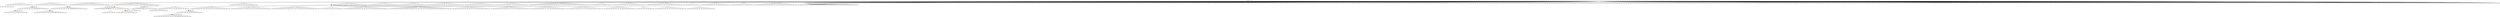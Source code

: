 digraph g {
	"57" -> "58";
	"58" [label="11"];
	"55" -> "56";
	"56" [color=indianred1, style=filled, label="12"];
	"54" -> "55";
	"55" [label="28"];
	"53" -> "54";
	"54" [color=indianred1, style=filled, label="19"];
	"52" -> "53";
	"53" [label="12"];
	"46" -> "47";
	"47" [color=indianred1, style=filled, label="16"];
	"45" -> "46";
	"46" [label="20"];
	"44" -> "45";
	"45" [color=indianred1, style=filled, label="42"];
	"43" -> "44";
	"44" [label="16"];
	"41" -> "42";
	"42" [label="13"];
	"36" -> "37";
	"37" [color=indianred1, style=filled, label="26"];
	"35" -> "36";
	"36" [label="31"];
	"26" -> "27";
	"27" [label="37"];
	"26" -> "28";
	"28" [color=indianred1, style=filled, label="8"];
	"25" -> "26";
	"26" [label="7"];
	"25" -> "29";
	"29" [label="34"];
	"17" -> "18";
	"18" [label="36"];
	"14" -> "15";
	"15" [color=indianred1, style=filled, label="18"];
	"13" -> "14";
	"14" [label="3"];
	"12" -> "13";
	"13" [color=indianred1, style=filled, label="45"];
	"11" -> "12";
	"12" [label="18"];
	"9" -> "10";
	"10" [label="2"];
	"9" -> "11";
	"11" [label="45"];
	"9" -> "16";
	"16" [label="49"];
	"9" -> "17";
	"17" [label="9"];
	"9" -> "19";
	"19" [label="24"];
	"9" -> "20";
	"20" [label="46"];
	"9" -> "21";
	"21" [label="50"];
	"9" -> "22";
	"22" [label="27"];
	"9" -> "23";
	"23" [label="30"];
	"9" -> "24";
	"24" [label="39"];
	"9" -> "25";
	"25" [label="8"];
	"9" -> "30";
	"30" [label="5"];
	"9" -> "31";
	"31" [label="35"];
	"9" -> "32";
	"32" [label="22"];
	"9" -> "33";
	"33" [label="6"];
	"9" -> "34";
	"34" [label="14"];
	"8" -> "9";
	"9" [color=indianred1, style=filled, label="4"];
	"0" -> "1";
	"1" [label="48"];
	"0" -> "2";
	"2" [label="44"];
	"0" -> "3";
	"3" [label="41"];
	"0" -> "4";
	"4" [label="43"];
	"0" -> "5";
	"5" [label="10"];
	"0" -> "6";
	"6" [label="25"];
	"0" -> "7";
	"7" [label="23"];
	"0" -> "8";
	"8" [label="4"];
	"0" -> "35";
	"35" [label="26"];
	"0" -> "38";
	"38" [label="47"];
	"0" -> "39";
	"39" [label="1"];
	"0" -> "40";
	"40" [label="17"];
	"0" -> "41";
	"41" [label="15"];
	"0" -> "43";
	"43" [label="42"];
	"0" -> "48";
	"48" [label="33"];
	"0" -> "49";
	"49" [label="29"];
	"0" -> "50";
	"50" [label="38"];
	"0" -> "51";
	"51" [label="21"];
	"0" -> "52";
	"52" [label="19"];
	"0" -> "57";
	"57" [label="40"];
	"0" -> "59";
	"59" [label="32"];
	"0" [label="germline"];
	"0" -> "cell1";
	"cell1" [shape=box];
	"21" -> "cell2";
	"cell2" [shape=box];
	"32" -> "cell3";
	"cell3" [shape=box];
	"0" -> "cell4";
	"cell4" [shape=box];
	"0" -> "cell5";
	"cell5" [shape=box];
	"0" -> "cell6";
	"cell6" [shape=box];
	"20" -> "cell7";
	"cell7" [shape=box];
	"0" -> "cell8";
	"cell8" [shape=box];
	"0" -> "cell9";
	"cell9" [shape=box];
	"19" -> "cell10";
	"cell10" [shape=box];
	"0" -> "cell11";
	"cell11" [shape=box];
	"58" -> "cell12";
	"cell12" [shape=box];
	"0" -> "cell13";
	"cell13" [shape=box];
	"43" -> "cell14";
	"cell14" [shape=box];
	"0" -> "cell15";
	"cell15" [shape=box];
	"0" -> "cell16";
	"cell16" [shape=box];
	"13" -> "cell17";
	"cell17" [shape=box];
	"0" -> "cell18";
	"cell18" [shape=box];
	"42" -> "cell19";
	"cell19" [shape=box];
	"6" -> "cell20";
	"cell20" [shape=box];
	"39" -> "cell21";
	"cell21" [shape=box];
	"5" -> "cell22";
	"cell22" [shape=box];
	"48" -> "cell23";
	"cell23" [shape=box];
	"0" -> "cell24";
	"cell24" [shape=box];
	"0" -> "cell25";
	"cell25" [shape=box];
	"0" -> "cell26";
	"cell26" [shape=box];
	"0" -> "cell27";
	"cell27" [shape=box];
	"0" -> "cell28";
	"cell28" [shape=box];
	"10" -> "cell29";
	"cell29" [shape=box];
	"5" -> "cell30";
	"cell30" [shape=box];
	"0" -> "cell31";
	"cell31" [shape=box];
	"0" -> "cell32";
	"cell32" [shape=box];
	"0" -> "cell33";
	"cell33" [shape=box];
	"58" -> "cell34";
	"cell34" [shape=box];
	"0" -> "cell35";
	"cell35" [shape=box];
	"0" -> "cell36";
	"cell36" [shape=box];
	"0" -> "cell37";
	"cell37" [shape=box];
	"6" -> "cell38";
	"cell38" [shape=box];
	"0" -> "cell39";
	"cell39" [shape=box];
	"0" -> "cell40";
	"cell40" [shape=box];
	"0" -> "cell41";
	"cell41" [shape=box];
	"0" -> "cell42";
	"cell42" [shape=box];
	"45" -> "cell43";
	"cell43" [shape=box];
	"0" -> "cell44";
	"cell44" [shape=box];
	"59" -> "cell45";
	"cell45" [shape=box];
	"0" -> "cell46";
	"cell46" [shape=box];
	"0" -> "cell47";
	"cell47" [shape=box];
	"0" -> "cell48";
	"cell48" [shape=box];
	"0" -> "cell49";
	"cell49" [shape=box];
	"39" -> "cell50";
	"cell50" [shape=box];
	"0" -> "cell51";
	"cell51" [shape=box];
	"5" -> "cell52";
	"cell52" [shape=box];
	"41" -> "cell53";
	"cell53" [shape=box];
	"2" -> "cell54";
	"cell54" [shape=box];
	"32" -> "cell55";
	"cell55" [shape=box];
	"0" -> "cell56";
	"cell56" [shape=box];
	"0" -> "cell57";
	"cell57" [shape=box];
	"0" -> "cell58";
	"cell58" [shape=box];
	"42" -> "cell59";
	"cell59" [shape=box];
	"16" -> "cell60";
	"cell60" [shape=box];
	"13" -> "cell61";
	"cell61" [shape=box];
	"0" -> "cell62";
	"cell62" [shape=box];
	"51" -> "cell63";
	"cell63" [shape=box];
	"45" -> "cell64";
	"cell64" [shape=box];
	"39" -> "cell65";
	"cell65" [shape=box];
	"37" -> "cell66";
	"cell66" [shape=box];
	"7" -> "cell67";
	"cell67" [shape=box];
	"11" -> "cell68";
	"cell68" [shape=box];
	"20" -> "cell69";
	"cell69" [shape=box];
	"0" -> "cell70";
	"cell70" [shape=box];
	"0" -> "cell71";
	"cell71" [shape=box];
	"52" -> "cell72";
	"cell72" [shape=box];
	"0" -> "cell73";
	"cell73" [shape=box];
	"21" -> "cell74";
	"cell74" [shape=box];
	"0" -> "cell75";
	"cell75" [shape=box];
	"5" -> "cell76";
	"cell76" [shape=box];
	"0" -> "cell77";
	"cell77" [shape=box];
	"48" -> "cell78";
	"cell78" [shape=box];
	"0" -> "cell79";
	"cell79" [shape=box];
	"0" -> "cell80";
	"cell80" [shape=box];
	"38" -> "cell81";
	"cell81" [shape=box];
	"0" -> "cell82";
	"cell82" [shape=box];
	"0" -> "cell83";
	"cell83" [shape=box];
	"24" -> "cell84";
	"cell84" [shape=box];
	"16" -> "cell85";
	"cell85" [shape=box];
	"8" -> "cell86";
	"cell86" [shape=box];
	"50" -> "cell87";
	"cell87" [shape=box];
	"0" -> "cell88";
	"cell88" [shape=box];
	"0" -> "cell89";
	"cell89" [shape=box];
	"0" -> "cell90";
	"cell90" [shape=box];
	"0" -> "cell91";
	"cell91" [shape=box];
	"0" -> "cell92";
	"cell92" [shape=box];
	"0" -> "cell93";
	"cell93" [shape=box];
	"41" -> "cell94";
	"cell94" [shape=box];
	"47" -> "cell95";
	"cell95" [shape=box];
	"0" -> "cell96";
	"cell96" [shape=box];
	"52" -> "cell97";
	"cell97" [shape=box];
	"0" -> "cell98";
	"cell98" [shape=box];
	"35" -> "cell99";
	"cell99" [shape=box];
	"14" -> "cell100";
	"cell100" [shape=box];
	"0" -> "cell101";
	"cell101" [shape=box];
	"0" -> "cell102";
	"cell102" [shape=box];
	"0" -> "cell103";
	"cell103" [shape=box];
	"0" -> "cell104";
	"cell104" [shape=box];
	"22" -> "cell105";
	"cell105" [shape=box];
	"0" -> "cell106";
	"cell106" [shape=box];
	"0" -> "cell107";
	"cell107" [shape=box];
	"2" -> "cell108";
	"cell108" [shape=box];
	"0" -> "cell109";
	"cell109" [shape=box];
	"49" -> "cell110";
	"cell110" [shape=box];
	"0" -> "cell111";
	"cell111" [shape=box];
	"0" -> "cell112";
	"cell112" [shape=box];
	"0" -> "cell113";
	"cell113" [shape=box];
	"19" -> "cell114";
	"cell114" [shape=box];
	"0" -> "cell115";
	"cell115" [shape=box];
	"2" -> "cell116";
	"cell116" [shape=box];
	"52" -> "cell117";
	"cell117" [shape=box];
	"0" -> "cell118";
	"cell118" [shape=box];
	"0" -> "cell119";
	"cell119" [shape=box];
	"25" -> "cell120";
	"cell120" [shape=box];
	"1" -> "cell121";
	"cell121" [shape=box];
	"0" -> "cell122";
	"cell122" [shape=box];
	"27" -> "cell123";
	"cell123" [shape=box];
	"6" -> "cell124";
	"cell124" [shape=box];
	"15" -> "cell125";
	"cell125" [shape=box];
	"52" -> "cell126";
	"cell126" [shape=box];
	"20" -> "cell127";
	"cell127" [shape=box];
	"6" -> "cell128";
	"cell128" [shape=box];
	"6" -> "cell129";
	"cell129" [shape=box];
	"37" -> "cell130";
	"cell130" [shape=box];
	"17" -> "cell131";
	"cell131" [shape=box];
	"0" -> "cell132";
	"cell132" [shape=box];
	"0" -> "cell133";
	"cell133" [shape=box];
	"0" -> "cell134";
	"cell134" [shape=box];
	"0" -> "cell135";
	"cell135" [shape=box];
	"20" -> "cell136";
	"cell136" [shape=box];
	"0" -> "cell137";
	"cell137" [shape=box];
	"41" -> "cell138";
	"cell138" [shape=box];
	"0" -> "cell139";
	"cell139" [shape=box];
	"18" -> "cell140";
	"cell140" [shape=box];
	"0" -> "cell141";
	"cell141" [shape=box];
	"0" -> "cell142";
	"cell142" [shape=box];
	"48" -> "cell143";
	"cell143" [shape=box];
	"0" -> "cell144";
	"cell144" [shape=box];
	"0" -> "cell145";
	"cell145" [shape=box];
	"0" -> "cell146";
	"cell146" [shape=box];
	"0" -> "cell147";
	"cell147" [shape=box];
	"0" -> "cell148";
	"cell148" [shape=box];
	"35" -> "cell149";
	"cell149" [shape=box];
	"10" -> "cell150";
	"cell150" [shape=box];
	"41" -> "cell151";
	"cell151" [shape=box];
	"0" -> "cell152";
	"cell152" [shape=box];
	"16" -> "cell153";
	"cell153" [shape=box];
	"49" -> "cell154";
	"cell154" [shape=box];
	"21" -> "cell155";
	"cell155" [shape=box];
	"24" -> "cell156";
	"cell156" [shape=box];
	"20" -> "cell157";
	"cell157" [shape=box];
	"25" -> "cell158";
	"cell158" [shape=box];
	"0" -> "cell159";
	"cell159" [shape=box];
	"5" -> "cell160";
	"cell160" [shape=box];
	"8" -> "cell161";
	"cell161" [shape=box];
	"0" -> "cell162";
	"cell162" [shape=box];
	"0" -> "cell163";
	"cell163" [shape=box];
	"0" -> "cell164";
	"cell164" [shape=box];
	"0" -> "cell165";
	"cell165" [shape=box];
	"0" -> "cell166";
	"cell166" [shape=box];
	"23" -> "cell167";
	"cell167" [shape=box];
	"27" -> "cell168";
	"cell168" [shape=box];
	"8" -> "cell169";
	"cell169" [shape=box];
	"0" -> "cell170";
	"cell170" [shape=box];
	"7" -> "cell171";
	"cell171" [shape=box];
	"0" -> "cell172";
	"cell172" [shape=box];
	"0" -> "cell173";
	"cell173" [shape=box];
	"0" -> "cell174";
	"cell174" [shape=box];
	"0" -> "cell175";
	"cell175" [shape=box];
	"15" -> "cell176";
	"cell176" [shape=box];
	"0" -> "cell177";
	"cell177" [shape=box];
	"57" -> "cell178";
	"cell178" [shape=box];
	"0" -> "cell179";
	"cell179" [shape=box];
	"0" -> "cell180";
	"cell180" [shape=box];
	"0" -> "cell181";
	"cell181" [shape=box];
	"41" -> "cell182";
	"cell182" [shape=box];
	"0" -> "cell183";
	"cell183" [shape=box];
	"0" -> "cell184";
	"cell184" [shape=box];
	"0" -> "cell185";
	"cell185" [shape=box];
	"0" -> "cell186";
	"cell186" [shape=box];
	"0" -> "cell187";
	"cell187" [shape=box];
	"0" -> "cell188";
	"cell188" [shape=box];
	"0" -> "cell189";
	"cell189" [shape=box];
	"1" -> "cell190";
	"cell190" [shape=box];
	"0" -> "cell191";
	"cell191" [shape=box];
	"21" -> "cell192";
	"cell192" [shape=box];
	"0" -> "cell193";
	"cell193" [shape=box];
	"1" -> "cell194";
	"cell194" [shape=box];
	"0" -> "cell195";
	"cell195" [shape=box];
	"47" -> "cell196";
	"cell196" [shape=box];
	"0" -> "cell197";
	"cell197" [shape=box];
	"43" -> "cell198";
	"cell198" [shape=box];
	"0" -> "cell199";
	"cell199" [shape=box];
	"0" -> "cell200";
	"cell200" [shape=box];
	"3" -> "cell201";
	"cell201" [shape=box];
	"0" -> "cell202";
	"cell202" [shape=box];
	"22" -> "cell203";
	"cell203" [shape=box];
	"0" -> "cell204";
	"cell204" [shape=box];
	"0" -> "cell205";
	"cell205" [shape=box];
	"15" -> "cell206";
	"cell206" [shape=box];
	"0" -> "cell207";
	"cell207" [shape=box];
	"0" -> "cell208";
	"cell208" [shape=box];
	"0" -> "cell209";
	"cell209" [shape=box];
	"0" -> "cell210";
	"cell210" [shape=box];
	"0" -> "cell211";
	"cell211" [shape=box];
	"10" -> "cell212";
	"cell212" [shape=box];
	"0" -> "cell213";
	"cell213" [shape=box];
	"35" -> "cell214";
	"cell214" [shape=box];
	"0" -> "cell215";
	"cell215" [shape=box];
	"47" -> "cell216";
	"cell216" [shape=box];
	"54" -> "cell217";
	"cell217" [shape=box];
	"10" -> "cell218";
	"cell218" [shape=box];
	"0" -> "cell219";
	"cell219" [shape=box];
	"21" -> "cell220";
	"cell220" [shape=box];
	"59" -> "cell221";
	"cell221" [shape=box];
	"0" -> "cell222";
	"cell222" [shape=box];
	"0" -> "cell223";
	"cell223" [shape=box];
	"0" -> "cell224";
	"cell224" [shape=box];
	"40" -> "cell225";
	"cell225" [shape=box];
	"0" -> "cell226";
	"cell226" [shape=box];
	"41" -> "cell227";
	"cell227" [shape=box];
	"18" -> "cell228";
	"cell228" [shape=box];
	"15" -> "cell229";
	"cell229" [shape=box];
	"43" -> "cell230";
	"cell230" [shape=box];
	"0" -> "cell231";
	"cell231" [shape=box];
	"45" -> "cell232";
	"cell232" [shape=box];
	"17" -> "cell233";
	"cell233" [shape=box];
	"0" -> "cell234";
	"cell234" [shape=box];
	"38" -> "cell235";
	"cell235" [shape=box];
	"21" -> "cell236";
	"cell236" [shape=box];
	"0" -> "cell237";
	"cell237" [shape=box];
	"0" -> "cell238";
	"cell238" [shape=box];
	"0" -> "cell239";
	"cell239" [shape=box];
	"0" -> "cell240";
	"cell240" [shape=box];
	"18" -> "cell241";
	"cell241" [shape=box];
	"0" -> "cell242";
	"cell242" [shape=box];
	"38" -> "cell243";
	"cell243" [shape=box];
	"2" -> "cell244";
	"cell244" [shape=box];
	"47" -> "cell245";
	"cell245" [shape=box];
	"10" -> "cell246";
	"cell246" [shape=box];
	"21" -> "cell247";
	"cell247" [shape=box];
	"0" -> "cell248";
	"cell248" [shape=box];
	"0" -> "cell249";
	"cell249" [shape=box];
	"48" -> "cell250";
	"cell250" [shape=box];
	"14" -> "cell251";
	"cell251" [shape=box];
	"38" -> "cell252";
	"cell252" [shape=box];
	"0" -> "cell253";
	"cell253" [shape=box];
	"0" -> "cell254";
	"cell254" [shape=box];
	"6" -> "cell255";
	"cell255" [shape=box];
	"0" -> "cell256";
	"cell256" [shape=box];
	"27" -> "cell257";
	"cell257" [shape=box];
	"5" -> "cell258";
	"cell258" [shape=box];
	"0" -> "cell259";
	"cell259" [shape=box];
	"15" -> "cell260";
	"cell260" [shape=box];
	"0" -> "cell261";
	"cell261" [shape=box];
	"0" -> "cell262";
	"cell262" [shape=box];
	"6" -> "cell263";
	"cell263" [shape=box];
	"0" -> "cell264";
	"cell264" [shape=box];
	"0" -> "cell265";
	"cell265" [shape=box];
	"0" -> "cell266";
	"cell266" [shape=box];
	"54" -> "cell267";
	"cell267" [shape=box];
	"50" -> "cell268";
	"cell268" [shape=box];
	"0" -> "cell269";
	"cell269" [shape=box];
	"0" -> "cell270";
	"cell270" [shape=box];
	"2" -> "cell271";
	"cell271" [shape=box];
	"1" -> "cell272";
	"cell272" [shape=box];
	"0" -> "cell273";
	"cell273" [shape=box];
	"0" -> "cell274";
	"cell274" [shape=box];
	"35" -> "cell275";
	"cell275" [shape=box];
	"0" -> "cell276";
	"cell276" [shape=box];
	"13" -> "cell277";
	"cell277" [shape=box];
	"50" -> "cell278";
	"cell278" [shape=box];
	"0" -> "cell279";
	"cell279" [shape=box];
	"0" -> "cell280";
	"cell280" [shape=box];
	"0" -> "cell281";
	"cell281" [shape=box];
	"0" -> "cell282";
	"cell282" [shape=box];
	"0" -> "cell283";
	"cell283" [shape=box];
	"23" -> "cell284";
	"cell284" [shape=box];
	"51" -> "cell285";
	"cell285" [shape=box];
	"0" -> "cell286";
	"cell286" [shape=box];
	"0" -> "cell287";
	"cell287" [shape=box];
	"45" -> "cell288";
	"cell288" [shape=box];
	"0" -> "cell289";
	"cell289" [shape=box];
	"0" -> "cell290";
	"cell290" [shape=box];
	"0" -> "cell291";
	"cell291" [shape=box];
	"2" -> "cell292";
	"cell292" [shape=box];
	"0" -> "cell293";
	"cell293" [shape=box];
	"0" -> "cell294";
	"cell294" [shape=box];
	"22" -> "cell295";
	"cell295" [shape=box];
	"0" -> "cell296";
	"cell296" [shape=box];
	"50" -> "cell297";
	"cell297" [shape=box];
	"13" -> "cell298";
	"cell298" [shape=box];
	"0" -> "cell299";
	"cell299" [shape=box];
	"23" -> "cell300";
	"cell300" [shape=box];
	"17" -> "cell301";
	"cell301" [shape=box];
	"17" -> "cell302";
	"cell302" [shape=box];
	"0" -> "cell303";
	"cell303" [shape=box];
	"37" -> "cell304";
	"cell304" [shape=box];
	"0" -> "cell305";
	"cell305" [shape=box];
	"0" -> "cell306";
	"cell306" [shape=box];
	"33" -> "cell307";
	"cell307" [shape=box];
	"0" -> "cell308";
	"cell308" [shape=box];
	"0" -> "cell309";
	"cell309" [shape=box];
	"0" -> "cell310";
	"cell310" [shape=box];
	"0" -> "cell311";
	"cell311" [shape=box];
	"0" -> "cell312";
	"cell312" [shape=box];
	"43" -> "cell313";
	"cell313" [shape=box];
	"22" -> "cell314";
	"cell314" [shape=box];
	"0" -> "cell315";
	"cell315" [shape=box];
	"37" -> "cell316";
	"cell316" [shape=box];
	"29" -> "cell317";
	"cell317" [shape=box];
	"0" -> "cell318";
	"cell318" [shape=box];
	"0" -> "cell319";
	"cell319" [shape=box];
	"50" -> "cell320";
	"cell320" [shape=box];
	"39" -> "cell321";
	"cell321" [shape=box];
	"3" -> "cell322";
	"cell322" [shape=box];
	"0" -> "cell323";
	"cell323" [shape=box];
	"19" -> "cell324";
	"cell324" [shape=box];
	"0" -> "cell325";
	"cell325" [shape=box];
	"0" -> "cell326";
	"cell326" [shape=box];
	"0" -> "cell327";
	"cell327" [shape=box];
	"0" -> "cell328";
	"cell328" [shape=box];
	"0" -> "cell329";
	"cell329" [shape=box];
	"0" -> "cell330";
	"cell330" [shape=box];
	"38" -> "cell331";
	"cell331" [shape=box];
	"0" -> "cell332";
	"cell332" [shape=box];
	"33" -> "cell333";
	"cell333" [shape=box];
	"0" -> "cell334";
	"cell334" [shape=box];
	"0" -> "cell335";
	"cell335" [shape=box];
	"20" -> "cell336";
	"cell336" [shape=box];
	"8" -> "cell337";
	"cell337" [shape=box];
	"0" -> "cell338";
	"cell338" [shape=box];
	"0" -> "cell339";
	"cell339" [shape=box];
	"0" -> "cell340";
	"cell340" [shape=box];
	"0" -> "cell341";
	"cell341" [shape=box];
	"42" -> "cell342";
	"cell342" [shape=box];
	"23" -> "cell343";
	"cell343" [shape=box];
	"0" -> "cell344";
	"cell344" [shape=box];
	"11" -> "cell345";
	"cell345" [shape=box];
	"0" -> "cell346";
	"cell346" [shape=box];
	"23" -> "cell347";
	"cell347" [shape=box];
	"0" -> "cell348";
	"cell348" [shape=box];
	"0" -> "cell349";
	"cell349" [shape=box];
	"0" -> "cell350";
	"cell350" [shape=box];
	"6" -> "cell351";
	"cell351" [shape=box];
	"0" -> "cell352";
	"cell352" [shape=box];
	"0" -> "cell353";
	"cell353" [shape=box];
	"0" -> "cell354";
	"cell354" [shape=box];
	"7" -> "cell355";
	"cell355" [shape=box];
	"21" -> "cell356";
	"cell356" [shape=box];
	"0" -> "cell357";
	"cell357" [shape=box];
	"0" -> "cell358";
	"cell358" [shape=box];
	"0" -> "cell359";
	"cell359" [shape=box];
	"59" -> "cell360";
	"cell360" [shape=box];
	"0" -> "cell361";
	"cell361" [shape=box];
	"0" -> "cell362";
	"cell362" [shape=box];
	"12" -> "cell363";
	"cell363" [shape=box];
	"12" -> "cell364";
	"cell364" [shape=box];
	"0" -> "cell365";
	"cell365" [shape=box];
	"34" -> "cell366";
	"cell366" [shape=box];
	"31" -> "cell367";
	"cell367" [shape=box];
	"13" -> "cell368";
	"cell368" [shape=box];
	"57" -> "cell369";
	"cell369" [shape=box];
	"0" -> "cell370";
	"cell370" [shape=box];
	"38" -> "cell371";
	"cell371" [shape=box];
	"16" -> "cell372";
	"cell372" [shape=box];
	"0" -> "cell373";
	"cell373" [shape=box];
	"0" -> "cell374";
	"cell374" [shape=box];
	"0" -> "cell375";
	"cell375" [shape=box];
	"0" -> "cell376";
	"cell376" [shape=box];
	"38" -> "cell377";
	"cell377" [shape=box];
	"45" -> "cell378";
	"cell378" [shape=box];
	"0" -> "cell379";
	"cell379" [shape=box];
	"57" -> "cell380";
	"cell380" [shape=box];
	"50" -> "cell381";
	"cell381" [shape=box];
	"0" -> "cell382";
	"cell382" [shape=box];
	"0" -> "cell383";
	"cell383" [shape=box];
	"0" -> "cell384";
	"cell384" [shape=box];
	"5" -> "cell385";
	"cell385" [shape=box];
	"0" -> "cell386";
	"cell386" [shape=box];
	"0" -> "cell387";
	"cell387" [shape=box];
	"0" -> "cell388";
	"cell388" [shape=box];
	"0" -> "cell389";
	"cell389" [shape=box];
	"0" -> "cell390";
	"cell390" [shape=box];
	"4" -> "cell391";
	"cell391" [shape=box];
	"0" -> "cell392";
	"cell392" [shape=box];
	"55" -> "cell393";
	"cell393" [shape=box];
	"0" -> "cell394";
	"cell394" [shape=box];
	"0" -> "cell395";
	"cell395" [shape=box];
	"0" -> "cell396";
	"cell396" [shape=box];
	"0" -> "cell397";
	"cell397" [shape=box];
	"0" -> "cell398";
	"cell398" [shape=box];
	"51" -> "cell399";
	"cell399" [shape=box];
	"13" -> "cell400";
	"cell400" [shape=box];
	"0" -> "cell401";
	"cell401" [shape=box];
	"0" -> "cell402";
	"cell402" [shape=box];
	"19" -> "cell403";
	"cell403" [shape=box];
	"0" -> "cell404";
	"cell404" [shape=box];
	"0" -> "cell405";
	"cell405" [shape=box];
	"0" -> "cell406";
	"cell406" [shape=box];
	"0" -> "cell407";
	"cell407" [shape=box];
	"22" -> "cell408";
	"cell408" [shape=box];
	"45" -> "cell409";
	"cell409" [shape=box];
	"0" -> "cell410";
	"cell410" [shape=box];
	"0" -> "cell411";
	"cell411" [shape=box];
	"22" -> "cell412";
	"cell412" [shape=box];
	"0" -> "cell413";
	"cell413" [shape=box];
	"8" -> "cell414";
	"cell414" [shape=box];
	"56" -> "cell415";
	"cell415" [shape=box];
	"5" -> "cell416";
	"cell416" [shape=box];
	"0" -> "cell417";
	"cell417" [shape=box];
	"0" -> "cell418";
	"cell418" [shape=box];
	"13" -> "cell419";
	"cell419" [shape=box];
	"0" -> "cell420";
	"cell420" [shape=box];
	"0" -> "cell421";
	"cell421" [shape=box];
	"34" -> "cell422";
	"cell422" [shape=box];
	"0" -> "cell423";
	"cell423" [shape=box];
	"41" -> "cell424";
	"cell424" [shape=box];
	"27" -> "cell425";
	"cell425" [shape=box];
	"0" -> "cell426";
	"cell426" [shape=box];
	"0" -> "cell427";
	"cell427" [shape=box];
	"38" -> "cell428";
	"cell428" [shape=box];
	"0" -> "cell429";
	"cell429" [shape=box];
	"26" -> "cell430";
	"cell430" [shape=box];
	"0" -> "cell431";
	"cell431" [shape=box];
	"20" -> "cell432";
	"cell432" [shape=box];
	"0" -> "cell433";
	"cell433" [shape=box];
	"0" -> "cell434";
	"cell434" [shape=box];
	"0" -> "cell435";
	"cell435" [shape=box];
	"21" -> "cell436";
	"cell436" [shape=box];
	"0" -> "cell437";
	"cell437" [shape=box];
	"48" -> "cell438";
	"cell438" [shape=box];
	"0" -> "cell439";
	"cell439" [shape=box];
	"0" -> "cell440";
	"cell440" [shape=box];
	"57" -> "cell441";
	"cell441" [shape=box];
	"0" -> "cell442";
	"cell442" [shape=box];
	"0" -> "cell443";
	"cell443" [shape=box];
	"0" -> "cell444";
	"cell444" [shape=box];
	"34" -> "cell445";
	"cell445" [shape=box];
	"44" -> "cell446";
	"cell446" [shape=box];
	"0" -> "cell447";
	"cell447" [shape=box];
	"0" -> "cell448";
	"cell448" [shape=box];
	"15" -> "cell449";
	"cell449" [shape=box];
	"31" -> "cell450";
	"cell450" [shape=box];
	"30" -> "cell451";
	"cell451" [shape=box];
	"0" -> "cell452";
	"cell452" [shape=box];
	"0" -> "cell453";
	"cell453" [shape=box];
	"0" -> "cell454";
	"cell454" [shape=box];
	"21" -> "cell455";
	"cell455" [shape=box];
	"19" -> "cell456";
	"cell456" [shape=box];
	"35" -> "cell457";
	"cell457" [shape=box];
	"0" -> "cell458";
	"cell458" [shape=box];
	"0" -> "cell459";
	"cell459" [shape=box];
	"0" -> "cell460";
	"cell460" [shape=box];
	"0" -> "cell461";
	"cell461" [shape=box];
	"41" -> "cell462";
	"cell462" [shape=box];
	"47" -> "cell463";
	"cell463" [shape=box];
	"28" -> "cell464";
	"cell464" [shape=box];
	"55" -> "cell465";
	"cell465" [shape=box];
	"17" -> "cell466";
	"cell466" [shape=box];
	"0" -> "cell467";
	"cell467" [shape=box];
	"0" -> "cell468";
	"cell468" [shape=box];
	"50" -> "cell469";
	"cell469" [shape=box];
	"0" -> "cell470";
	"cell470" [shape=box];
	"10" -> "cell471";
	"cell471" [shape=box];
	"0" -> "cell472";
	"cell472" [shape=box];
	"0" -> "cell473";
	"cell473" [shape=box];
	"49" -> "cell474";
	"cell474" [shape=box];
	"0" -> "cell475";
	"cell475" [shape=box];
	"0" -> "cell476";
	"cell476" [shape=box];
	"0" -> "cell477";
	"cell477" [shape=box];
	"17" -> "cell478";
	"cell478" [shape=box];
	"0" -> "cell479";
	"cell479" [shape=box];
	"0" -> "cell480";
	"cell480" [shape=box];
	"48" -> "cell481";
	"cell481" [shape=box];
	"0" -> "cell482";
	"cell482" [shape=box];
	"0" -> "cell483";
	"cell483" [shape=box];
	"6" -> "cell484";
	"cell484" [shape=box];
	"10" -> "cell485";
	"cell485" [shape=box];
	"0" -> "cell486";
	"cell486" [shape=box];
	"0" -> "cell487";
	"cell487" [shape=box];
	"40" -> "cell488";
	"cell488" [shape=box];
	"32" -> "cell489";
	"cell489" [shape=box];
	"0" -> "cell490";
	"cell490" [shape=box];
	"0" -> "cell491";
	"cell491" [shape=box];
	"0" -> "cell492";
	"cell492" [shape=box];
	"0" -> "cell493";
	"cell493" [shape=box];
	"22" -> "cell494";
	"cell494" [shape=box];
	"6" -> "cell495";
	"cell495" [shape=box];
	"0" -> "cell496";
	"cell496" [shape=box];
	"0" -> "cell497";
	"cell497" [shape=box];
	"21" -> "cell498";
	"cell498" [shape=box];
	"6" -> "cell499";
	"cell499" [shape=box];
	"21" -> "cell500";
	"cell500" [shape=box];
	"23" -> "cell501";
	"cell501" [shape=box];
	"3" -> "cell502";
	"cell502" [shape=box];
	"0" -> "cell503";
	"cell503" [shape=box];
	"3" -> "cell504";
	"cell504" [shape=box];
	"0" -> "cell505";
	"cell505" [shape=box];
	"0" -> "cell506";
	"cell506" [shape=box];
	"2" -> "cell507";
	"cell507" [shape=box];
	"0" -> "cell508";
	"cell508" [shape=box];
	"0" -> "cell509";
	"cell509" [shape=box];
	"0" -> "cell510";
	"cell510" [shape=box];
	"0" -> "cell511";
	"cell511" [shape=box];
	"0" -> "cell512";
	"cell512" [shape=box];
	"0" -> "cell513";
	"cell513" [shape=box];
	"3" -> "cell514";
	"cell514" [shape=box];
	"0" -> "cell515";
	"cell515" [shape=box];
	"0" -> "cell516";
	"cell516" [shape=box];
	"0" -> "cell517";
	"cell517" [shape=box];
	"0" -> "cell518";
	"cell518" [shape=box];
	"17" -> "cell519";
	"cell519" [shape=box];
	"0" -> "cell520";
	"cell520" [shape=box];
	"0" -> "cell521";
	"cell521" [shape=box];
	"24" -> "cell522";
	"cell522" [shape=box];
	"0" -> "cell523";
	"cell523" [shape=box];
	"54" -> "cell524";
	"cell524" [shape=box];
	"0" -> "cell525";
	"cell525" [shape=box];
	"51" -> "cell526";
	"cell526" [shape=box];
	"0" -> "cell527";
	"cell527" [shape=box];
	"45" -> "cell528";
	"cell528" [shape=box];
	"59" -> "cell529";
	"cell529" [shape=box];
	"23" -> "cell530";
	"cell530" [shape=box];
	"0" -> "cell531";
	"cell531" [shape=box];
	"0" -> "cell532";
	"cell532" [shape=box];
	"1" -> "cell533";
	"cell533" [shape=box];
	"0" -> "cell534";
	"cell534" [shape=box];
	"18" -> "cell535";
	"cell535" [shape=box];
	"0" -> "cell536";
	"cell536" [shape=box];
	"0" -> "cell537";
	"cell537" [shape=box];
	"17" -> "cell538";
	"cell538" [shape=box];
	"59" -> "cell539";
	"cell539" [shape=box];
	"0" -> "cell540";
	"cell540" [shape=box];
	"0" -> "cell541";
	"cell541" [shape=box];
	"0" -> "cell542";
	"cell542" [shape=box];
	"0" -> "cell543";
	"cell543" [shape=box];
	"47" -> "cell544";
	"cell544" [shape=box];
	"25" -> "cell545";
	"cell545" [shape=box];
	"0" -> "cell546";
	"cell546" [shape=box];
	"0" -> "cell547";
	"cell547" [shape=box];
	"33" -> "cell548";
	"cell548" [shape=box];
	"0" -> "cell549";
	"cell549" [shape=box];
	"0" -> "cell550";
	"cell550" [shape=box];
	"31" -> "cell551";
	"cell551" [shape=box];
	"30" -> "cell552";
	"cell552" [shape=box];
	"20" -> "cell553";
	"cell553" [shape=box];
	"41" -> "cell554";
	"cell554" [shape=box];
	"0" -> "cell555";
	"cell555" [shape=box];
	"4" -> "cell556";
	"cell556" [shape=box];
	"11" -> "cell557";
	"cell557" [shape=box];
	"0" -> "cell558";
	"cell558" [shape=box];
	"50" -> "cell559";
	"cell559" [shape=box];
	"0" -> "cell560";
	"cell560" [shape=box];
	"35" -> "cell561";
	"cell561" [shape=box];
	"22" -> "cell562";
	"cell562" [shape=box];
	"0" -> "cell563";
	"cell563" [shape=box];
	"41" -> "cell564";
	"cell564" [shape=box];
	"0" -> "cell565";
	"cell565" [shape=box];
	"53" -> "cell566";
	"cell566" [shape=box];
	"3" -> "cell567";
	"cell567" [shape=box];
	"0" -> "cell568";
	"cell568" [shape=box];
	"6" -> "cell569";
	"cell569" [shape=box];
	"0" -> "cell570";
	"cell570" [shape=box];
	"21" -> "cell571";
	"cell571" [shape=box];
	"0" -> "cell572";
	"cell572" [shape=box];
	"0" -> "cell573";
	"cell573" [shape=box];
	"23" -> "cell574";
	"cell574" [shape=box];
	"0" -> "cell575";
	"cell575" [shape=box];
	"6" -> "cell576";
	"cell576" [shape=box];
	"22" -> "cell577";
	"cell577" [shape=box];
	"48" -> "cell578";
	"cell578" [shape=box];
	"3" -> "cell579";
	"cell579" [shape=box];
	"28" -> "cell580";
	"cell580" [shape=box];
	"37" -> "cell581";
	"cell581" [shape=box];
	"0" -> "cell582";
	"cell582" [shape=box];
	"0" -> "cell583";
	"cell583" [shape=box];
	"0" -> "cell584";
	"cell584" [shape=box];
	"47" -> "cell585";
	"cell585" [shape=box];
	"0" -> "cell586";
	"cell586" [shape=box];
	"0" -> "cell587";
	"cell587" [shape=box];
	"0" -> "cell588";
	"cell588" [shape=box];
	"30" -> "cell589";
	"cell589" [shape=box];
	"0" -> "cell590";
	"cell590" [shape=box];
	"24" -> "cell591";
	"cell591" [shape=box];
	"0" -> "cell592";
	"cell592" [shape=box];
	"0" -> "cell593";
	"cell593" [shape=box];
	"49" -> "cell594";
	"cell594" [shape=box];
	"31" -> "cell595";
	"cell595" [shape=box];
	"34" -> "cell596";
	"cell596" [shape=box];
	"0" -> "cell597";
	"cell597" [shape=box];
	"31" -> "cell598";
	"cell598" [shape=box];
	"0" -> "cell599";
	"cell599" [shape=box];
	"50" -> "cell600";
	"cell600" [shape=box];
	"0" -> "cell601";
	"cell601" [shape=box];
	"21" -> "cell602";
	"cell602" [shape=box];
	"8" -> "cell603";
	"cell603" [shape=box];
	"0" -> "cell604";
	"cell604" [shape=box];
	"37" -> "cell605";
	"cell605" [shape=box];
	"0" -> "cell606";
	"cell606" [shape=box];
	"0" -> "cell607";
	"cell607" [shape=box];
	"20" -> "cell608";
	"cell608" [shape=box];
	"17" -> "cell609";
	"cell609" [shape=box];
	"22" -> "cell610";
	"cell610" [shape=box];
	"41" -> "cell611";
	"cell611" [shape=box];
	"11" -> "cell612";
	"cell612" [shape=box];
	"52" -> "cell613";
	"cell613" [shape=box];
	"0" -> "cell614";
	"cell614" [shape=box];
	"43" -> "cell615";
	"cell615" [shape=box];
	"0" -> "cell616";
	"cell616" [shape=box];
	"0" -> "cell617";
	"cell617" [shape=box];
	"0" -> "cell618";
	"cell618" [shape=box];
	"56" -> "cell619";
	"cell619" [shape=box];
	"6" -> "cell620";
	"cell620" [shape=box];
	"4" -> "cell621";
	"cell621" [shape=box];
	"39" -> "cell622";
	"cell622" [shape=box];
	"59" -> "cell623";
	"cell623" [shape=box];
	"10" -> "cell624";
	"cell624" [shape=box];
	"13" -> "cell625";
	"cell625" [shape=box];
	"0" -> "cell626";
	"cell626" [shape=box];
	"0" -> "cell627";
	"cell627" [shape=box];
	"0" -> "cell628";
	"cell628" [shape=box];
	"22" -> "cell629";
	"cell629" [shape=box];
	"0" -> "cell630";
	"cell630" [shape=box];
	"0" -> "cell631";
	"cell631" [shape=box];
	"0" -> "cell632";
	"cell632" [shape=box];
	"7" -> "cell633";
	"cell633" [shape=box];
	"0" -> "cell634";
	"cell634" [shape=box];
	"21" -> "cell635";
	"cell635" [shape=box];
	"52" -> "cell636";
	"cell636" [shape=box];
	"25" -> "cell637";
	"cell637" [shape=box];
	"0" -> "cell638";
	"cell638" [shape=box];
	"31" -> "cell639";
	"cell639" [shape=box];
	"4" -> "cell640";
	"cell640" [shape=box];
	"0" -> "cell641";
	"cell641" [shape=box];
	"0" -> "cell642";
	"cell642" [shape=box];
	"45" -> "cell643";
	"cell643" [shape=box];
	"34" -> "cell644";
	"cell644" [shape=box];
	"59" -> "cell645";
	"cell645" [shape=box];
	"48" -> "cell646";
	"cell646" [shape=box];
	"6" -> "cell647";
	"cell647" [shape=box];
	"0" -> "cell648";
	"cell648" [shape=box];
	"0" -> "cell649";
	"cell649" [shape=box];
	"39" -> "cell650";
	"cell650" [shape=box];
	"0" -> "cell651";
	"cell651" [shape=box];
	"0" -> "cell652";
	"cell652" [shape=box];
	"0" -> "cell653";
	"cell653" [shape=box];
	"0" -> "cell654";
	"cell654" [shape=box];
	"0" -> "cell655";
	"cell655" [shape=box];
	"31" -> "cell656";
	"cell656" [shape=box];
	"31" -> "cell657";
	"cell657" [shape=box];
	"0" -> "cell658";
	"cell658" [shape=box];
	"3" -> "cell659";
	"cell659" [shape=box];
	"0" -> "cell660";
	"cell660" [shape=box];
	"0" -> "cell661";
	"cell661" [shape=box];
	"0" -> "cell662";
	"cell662" [shape=box];
	"0" -> "cell663";
	"cell663" [shape=box];
	"13" -> "cell664";
	"cell664" [shape=box];
	"6" -> "cell665";
	"cell665" [shape=box];
	"6" -> "cell666";
	"cell666" [shape=box];
	"25" -> "cell667";
	"cell667" [shape=box];
	"0" -> "cell668";
	"cell668" [shape=box];
	"0" -> "cell669";
	"cell669" [shape=box];
	"0" -> "cell670";
	"cell670" [shape=box];
	"47" -> "cell671";
	"cell671" [shape=box];
	"57" -> "cell672";
	"cell672" [shape=box];
	"0" -> "cell673";
	"cell673" [shape=box];
	"20" -> "cell674";
	"cell674" [shape=box];
	"0" -> "cell675";
	"cell675" [shape=box];
	"0" -> "cell676";
	"cell676" [shape=box];
	"41" -> "cell677";
	"cell677" [shape=box];
	"16" -> "cell678";
	"cell678" [shape=box];
	"0" -> "cell679";
	"cell679" [shape=box];
	"2" -> "cell680";
	"cell680" [shape=box];
	"0" -> "cell681";
	"cell681" [shape=box];
	"24" -> "cell682";
	"cell682" [shape=box];
	"57" -> "cell683";
	"cell683" [shape=box];
	"0" -> "cell684";
	"cell684" [shape=box];
	"54" -> "cell685";
	"cell685" [shape=box];
	"37" -> "cell686";
	"cell686" [shape=box];
	"11" -> "cell687";
	"cell687" [shape=box];
	"32" -> "cell688";
	"cell688" [shape=box];
	"31" -> "cell689";
	"cell689" [shape=box];
	"0" -> "cell690";
	"cell690" [shape=box];
	"0" -> "cell691";
	"cell691" [shape=box];
	"57" -> "cell692";
	"cell692" [shape=box];
	"43" -> "cell693";
	"cell693" [shape=box];
	"0" -> "cell694";
	"cell694" [shape=box];
	"0" -> "cell695";
	"cell695" [shape=box];
	"24" -> "cell696";
	"cell696" [shape=box];
	"0" -> "cell697";
	"cell697" [shape=box];
	"28" -> "cell698";
	"cell698" [shape=box];
	"0" -> "cell699";
	"cell699" [shape=box];
	"0" -> "cell700";
	"cell700" [shape=box];
	"4" -> "cell701";
	"cell701" [shape=box];
	"0" -> "cell702";
	"cell702" [shape=box];
	"28" -> "cell703";
	"cell703" [shape=box];
	"0" -> "cell704";
	"cell704" [shape=box];
	"4" -> "cell705";
	"cell705" [shape=box];
	"6" -> "cell706";
	"cell706" [shape=box];
	"15" -> "cell707";
	"cell707" [shape=box];
	"0" -> "cell708";
	"cell708" [shape=box];
	"15" -> "cell709";
	"cell709" [shape=box];
	"0" -> "cell710";
	"cell710" [shape=box];
	"0" -> "cell711";
	"cell711" [shape=box];
	"0" -> "cell712";
	"cell712" [shape=box];
	"37" -> "cell713";
	"cell713" [shape=box];
	"1" -> "cell714";
	"cell714" [shape=box];
	"52" -> "cell715";
	"cell715" [shape=box];
	"51" -> "cell716";
	"cell716" [shape=box];
	"6" -> "cell717";
	"cell717" [shape=box];
	"0" -> "cell718";
	"cell718" [shape=box];
	"21" -> "cell719";
	"cell719" [shape=box];
	"0" -> "cell720";
	"cell720" [shape=box];
	"0" -> "cell721";
	"cell721" [shape=box];
	"19" -> "cell722";
	"cell722" [shape=box];
	"0" -> "cell723";
	"cell723" [shape=box];
	"57" -> "cell724";
	"cell724" [shape=box];
	"4" -> "cell725";
	"cell725" [shape=box];
	"50" -> "cell726";
	"cell726" [shape=box];
	"15" -> "cell727";
	"cell727" [shape=box];
	"51" -> "cell728";
	"cell728" [shape=box];
	"24" -> "cell729";
	"cell729" [shape=box];
	"0" -> "cell730";
	"cell730" [shape=box];
	"0" -> "cell731";
	"cell731" [shape=box];
	"0" -> "cell732";
	"cell732" [shape=box];
	"0" -> "cell733";
	"cell733" [shape=box];
	"43" -> "cell734";
	"cell734" [shape=box];
	"30" -> "cell735";
	"cell735" [shape=box];
	"0" -> "cell736";
	"cell736" [shape=box];
	"0" -> "cell737";
	"cell737" [shape=box];
	"16" -> "cell738";
	"cell738" [shape=box];
	"0" -> "cell739";
	"cell739" [shape=box];
	"0" -> "cell740";
	"cell740" [shape=box];
	"0" -> "cell741";
	"cell741" [shape=box];
	"30" -> "cell742";
	"cell742" [shape=box];
	"4" -> "cell743";
	"cell743" [shape=box];
	"39" -> "cell744";
	"cell744" [shape=box];
	"8" -> "cell745";
	"cell745" [shape=box];
	"0" -> "cell746";
	"cell746" [shape=box];
	"0" -> "cell747";
	"cell747" [shape=box];
	"50" -> "cell748";
	"cell748" [shape=box];
	"0" -> "cell749";
	"cell749" [shape=box];
	"43" -> "cell750";
	"cell750" [shape=box];
	"17" -> "cell751";
	"cell751" [shape=box];
	"23" -> "cell752";
	"cell752" [shape=box];
	"34" -> "cell753";
	"cell753" [shape=box];
	"37" -> "cell754";
	"cell754" [shape=box];
	"8" -> "cell755";
	"cell755" [shape=box];
	"0" -> "cell756";
	"cell756" [shape=box];
	"33" -> "cell757";
	"cell757" [shape=box];
	"23" -> "cell758";
	"cell758" [shape=box];
	"39" -> "cell759";
	"cell759" [shape=box];
	"0" -> "cell760";
	"cell760" [shape=box];
	"23" -> "cell761";
	"cell761" [shape=box];
	"3" -> "cell762";
	"cell762" [shape=box];
	"52" -> "cell763";
	"cell763" [shape=box];
	"34" -> "cell764";
	"cell764" [shape=box];
	"0" -> "cell765";
	"cell765" [shape=box];
	"0" -> "cell766";
	"cell766" [shape=box];
	"4" -> "cell767";
	"cell767" [shape=box];
	"0" -> "cell768";
	"cell768" [shape=box];
	"17" -> "cell769";
	"cell769" [shape=box];
	"52" -> "cell770";
	"cell770" [shape=box];
	"0" -> "cell771";
	"cell771" [shape=box];
	"21" -> "cell772";
	"cell772" [shape=box];
	"43" -> "cell773";
	"cell773" [shape=box];
	"43" -> "cell774";
	"cell774" [shape=box];
	"0" -> "cell775";
	"cell775" [shape=box];
	"0" -> "cell776";
	"cell776" [shape=box];
	"0" -> "cell777";
	"cell777" [shape=box];
	"41" -> "cell778";
	"cell778" [shape=box];
	"0" -> "cell779";
	"cell779" [shape=box];
	"15" -> "cell780";
	"cell780" [shape=box];
	"0" -> "cell781";
	"cell781" [shape=box];
	"30" -> "cell782";
	"cell782" [shape=box];
	"0" -> "cell783";
	"cell783" [shape=box];
	"0" -> "cell784";
	"cell784" [shape=box];
	"57" -> "cell785";
	"cell785" [shape=box];
	"0" -> "cell786";
	"cell786" [shape=box];
	"0" -> "cell787";
	"cell787" [shape=box];
	"37" -> "cell788";
	"cell788" [shape=box];
	"50" -> "cell789";
	"cell789" [shape=box];
	"7" -> "cell790";
	"cell790" [shape=box];
	"28" -> "cell791";
	"cell791" [shape=box];
	"59" -> "cell792";
	"cell792" [shape=box];
	"50" -> "cell793";
	"cell793" [shape=box];
	"0" -> "cell794";
	"cell794" [shape=box];
	"0" -> "cell795";
	"cell795" [shape=box];
	"0" -> "cell796";
	"cell796" [shape=box];
	"21" -> "cell797";
	"cell797" [shape=box];
	"0" -> "cell798";
	"cell798" [shape=box];
	"59" -> "cell799";
	"cell799" [shape=box];
	"43" -> "cell800";
	"cell800" [shape=box];
	"59" -> "cell801";
	"cell801" [shape=box];
	"40" -> "cell802";
	"cell802" [shape=box];
	"52" -> "cell803";
	"cell803" [shape=box];
	"3" -> "cell804";
	"cell804" [shape=box];
	"0" -> "cell805";
	"cell805" [shape=box];
	"0" -> "cell806";
	"cell806" [shape=box];
	"0" -> "cell807";
	"cell807" [shape=box];
	"18" -> "cell808";
	"cell808" [shape=box];
	"27" -> "cell809";
	"cell809" [shape=box];
	"7" -> "cell810";
	"cell810" [shape=box];
	"5" -> "cell811";
	"cell811" [shape=box];
	"0" -> "cell812";
	"cell812" [shape=box];
	"0" -> "cell813";
	"cell813" [shape=box];
	"59" -> "cell814";
	"cell814" [shape=box];
	"37" -> "cell815";
	"cell815" [shape=box];
	"31" -> "cell816";
	"cell816" [shape=box];
	"0" -> "cell817";
	"cell817" [shape=box];
	"0" -> "cell818";
	"cell818" [shape=box];
	"0" -> "cell819";
	"cell819" [shape=box];
	"0" -> "cell820";
	"cell820" [shape=box];
	"16" -> "cell821";
	"cell821" [shape=box];
	"11" -> "cell822";
	"cell822" [shape=box];
	"0" -> "cell823";
	"cell823" [shape=box];
	"0" -> "cell824";
	"cell824" [shape=box];
	"1" -> "cell825";
	"cell825" [shape=box];
	"0" -> "cell826";
	"cell826" [shape=box];
	"39" -> "cell827";
	"cell827" [shape=box];
	"0" -> "cell828";
	"cell828" [shape=box];
	"19" -> "cell829";
	"cell829" [shape=box];
	"0" -> "cell830";
	"cell830" [shape=box];
	"20" -> "cell831";
	"cell831" [shape=box];
	"19" -> "cell832";
	"cell832" [shape=box];
	"0" -> "cell833";
	"cell833" [shape=box];
	"0" -> "cell834";
	"cell834" [shape=box];
	"21" -> "cell835";
	"cell835" [shape=box];
	"15" -> "cell836";
	"cell836" [shape=box];
	"50" -> "cell837";
	"cell837" [shape=box];
	"2" -> "cell838";
	"cell838" [shape=box];
	"0" -> "cell839";
	"cell839" [shape=box];
	"14" -> "cell840";
	"cell840" [shape=box];
	"0" -> "cell841";
	"cell841" [shape=box];
	"0" -> "cell842";
	"cell842" [shape=box];
	"32" -> "cell843";
	"cell843" [shape=box];
	"25" -> "cell844";
	"cell844" [shape=box];
	"0" -> "cell845";
	"cell845" [shape=box];
	"31" -> "cell846";
	"cell846" [shape=box];
	"43" -> "cell847";
	"cell847" [shape=box];
	"0" -> "cell848";
	"cell848" [shape=box];
	"24" -> "cell849";
	"cell849" [shape=box];
	"16" -> "cell850";
	"cell850" [shape=box];
	"51" -> "cell851";
	"cell851" [shape=box];
	"0" -> "cell852";
	"cell852" [shape=box];
	"40" -> "cell853";
	"cell853" [shape=box];
	"0" -> "cell854";
	"cell854" [shape=box];
	"0" -> "cell855";
	"cell855" [shape=box];
	"0" -> "cell856";
	"cell856" [shape=box];
	"0" -> "cell857";
	"cell857" [shape=box];
	"8" -> "cell858";
	"cell858" [shape=box];
	"41" -> "cell859";
	"cell859" [shape=box];
	"35" -> "cell860";
	"cell860" [shape=box];
	"34" -> "cell861";
	"cell861" [shape=box];
	"0" -> "cell862";
	"cell862" [shape=box];
	"58" -> "cell863";
	"cell863" [shape=box];
	"0" -> "cell864";
	"cell864" [shape=box];
	"0" -> "cell865";
	"cell865" [shape=box];
	"0" -> "cell866";
	"cell866" [shape=box];
	"32" -> "cell867";
	"cell867" [shape=box];
	"0" -> "cell868";
	"cell868" [shape=box];
	"3" -> "cell869";
	"cell869" [shape=box];
	"39" -> "cell870";
	"cell870" [shape=box];
	"8" -> "cell871";
	"cell871" [shape=box];
	"0" -> "cell872";
	"cell872" [shape=box];
	"0" -> "cell873";
	"cell873" [shape=box];
	"1" -> "cell874";
	"cell874" [shape=box];
	"0" -> "cell875";
	"cell875" [shape=box];
	"0" -> "cell876";
	"cell876" [shape=box];
	"0" -> "cell877";
	"cell877" [shape=box];
	"20" -> "cell878";
	"cell878" [shape=box];
	"10" -> "cell879";
	"cell879" [shape=box];
	"41" -> "cell880";
	"cell880" [shape=box];
	"6" -> "cell881";
	"cell881" [shape=box];
	"6" -> "cell882";
	"cell882" [shape=box];
	"14" -> "cell883";
	"cell883" [shape=box];
	"0" -> "cell884";
	"cell884" [shape=box];
	"8" -> "cell885";
	"cell885" [shape=box];
	"0" -> "cell886";
	"cell886" [shape=box];
	"0" -> "cell887";
	"cell887" [shape=box];
	"38" -> "cell888";
	"cell888" [shape=box];
	"0" -> "cell889";
	"cell889" [shape=box];
	"0" -> "cell890";
	"cell890" [shape=box];
	"0" -> "cell891";
	"cell891" [shape=box];
	"0" -> "cell892";
	"cell892" [shape=box];
	"0" -> "cell893";
	"cell893" [shape=box];
	"0" -> "cell894";
	"cell894" [shape=box];
	"49" -> "cell895";
	"cell895" [shape=box];
	"37" -> "cell896";
	"cell896" [shape=box];
	"0" -> "cell897";
	"cell897" [shape=box];
	"0" -> "cell898";
	"cell898" [shape=box];
	"0" -> "cell899";
	"cell899" [shape=box];
	"0" -> "cell900";
	"cell900" [shape=box];
	"31" -> "cell901";
	"cell901" [shape=box];
	"45" -> "cell902";
	"cell902" [shape=box];
	"0" -> "cell903";
	"cell903" [shape=box];
	"3" -> "cell904";
	"cell904" [shape=box];
	"0" -> "cell905";
	"cell905" [shape=box];
	"1" -> "cell906";
	"cell906" [shape=box];
	"0" -> "cell907";
	"cell907" [shape=box];
	"0" -> "cell908";
	"cell908" [shape=box];
	"24" -> "cell909";
	"cell909" [shape=box];
	"0" -> "cell910";
	"cell910" [shape=box];
	"51" -> "cell911";
	"cell911" [shape=box];
	"6" -> "cell912";
	"cell912" [shape=box];
	"0" -> "cell913";
	"cell913" [shape=box];
	"57" -> "cell914";
	"cell914" [shape=box];
	"0" -> "cell915";
	"cell915" [shape=box];
	"0" -> "cell916";
	"cell916" [shape=box];
	"33" -> "cell917";
	"cell917" [shape=box];
	"0" -> "cell918";
	"cell918" [shape=box];
	"7" -> "cell919";
	"cell919" [shape=box];
	"7" -> "cell920";
	"cell920" [shape=box];
	"56" -> "cell921";
	"cell921" [shape=box];
	"28" -> "cell922";
	"cell922" [shape=box];
	"0" -> "cell923";
	"cell923" [shape=box];
	"5" -> "cell924";
	"cell924" [shape=box];
	"5" -> "cell925";
	"cell925" [shape=box];
	"22" -> "cell926";
	"cell926" [shape=box];
	"0" -> "cell927";
	"cell927" [shape=box];
	"0" -> "cell928";
	"cell928" [shape=box];
	"0" -> "cell929";
	"cell929" [shape=box];
	"0" -> "cell930";
	"cell930" [shape=box];
	"0" -> "cell931";
	"cell931" [shape=box];
	"0" -> "cell932";
	"cell932" [shape=box];
	"0" -> "cell933";
	"cell933" [shape=box];
	"11" -> "cell934";
	"cell934" [shape=box];
	"0" -> "cell935";
	"cell935" [shape=box];
	"0" -> "cell936";
	"cell936" [shape=box];
	"16" -> "cell937";
	"cell937" [shape=box];
	"48" -> "cell938";
	"cell938" [shape=box];
	"0" -> "cell939";
	"cell939" [shape=box];
	"0" -> "cell940";
	"cell940" [shape=box];
	"0" -> "cell941";
	"cell941" [shape=box];
	"19" -> "cell942";
	"cell942" [shape=box];
	"35" -> "cell943";
	"cell943" [shape=box];
	"0" -> "cell944";
	"cell944" [shape=box];
	"36" -> "cell945";
	"cell945" [shape=box];
	"24" -> "cell946";
	"cell946" [shape=box];
	"56" -> "cell947";
	"cell947" [shape=box];
	"23" -> "cell948";
	"cell948" [shape=box];
	"56" -> "cell949";
	"cell949" [shape=box];
	"1" -> "cell950";
	"cell950" [shape=box];
	"23" -> "cell951";
	"cell951" [shape=box];
	"0" -> "cell952";
	"cell952" [shape=box];
	"11" -> "cell953";
	"cell953" [shape=box];
	"0" -> "cell954";
	"cell954" [shape=box];
	"47" -> "cell955";
	"cell955" [shape=box];
	"39" -> "cell956";
	"cell956" [shape=box];
	"0" -> "cell957";
	"cell957" [shape=box];
	"0" -> "cell958";
	"cell958" [shape=box];
	"0" -> "cell959";
	"cell959" [shape=box];
	"38" -> "cell960";
	"cell960" [shape=box];
	"52" -> "cell961";
	"cell961" [shape=box];
	"0" -> "cell962";
	"cell962" [shape=box];
	"3" -> "cell963";
	"cell963" [shape=box];
	"0" -> "cell964";
	"cell964" [shape=box];
	"0" -> "cell965";
	"cell965" [shape=box];
	"0" -> "cell966";
	"cell966" [shape=box];
	"0" -> "cell967";
	"cell967" [shape=box];
	"43" -> "cell968";
	"cell968" [shape=box];
	"0" -> "cell969";
	"cell969" [shape=box];
	"0" -> "cell970";
	"cell970" [shape=box];
	"54" -> "cell971";
	"cell971" [shape=box];
	"0" -> "cell972";
	"cell972" [shape=box];
	"16" -> "cell973";
	"cell973" [shape=box];
	"4" -> "cell974";
	"cell974" [shape=box];
	"0" -> "cell975";
	"cell975" [shape=box];
	"0" -> "cell976";
	"cell976" [shape=box];
	"49" -> "cell977";
	"cell977" [shape=box];
	"0" -> "cell978";
	"cell978" [shape=box];
	"15" -> "cell979";
	"cell979" [shape=box];
	"0" -> "cell980";
	"cell980" [shape=box];
	"47" -> "cell981";
	"cell981" [shape=box];
	"41" -> "cell982";
	"cell982" [shape=box];
	"21" -> "cell983";
	"cell983" [shape=box];
	"0" -> "cell984";
	"cell984" [shape=box];
	"0" -> "cell985";
	"cell985" [shape=box];
	"24" -> "cell986";
	"cell986" [shape=box];
	"52" -> "cell987";
	"cell987" [shape=box];
	"0" -> "cell988";
	"cell988" [shape=box];
	"33" -> "cell989";
	"cell989" [shape=box];
	"0" -> "cell990";
	"cell990" [shape=box];
	"25" -> "cell991";
	"cell991" [shape=box];
	"10" -> "cell992";
	"cell992" [shape=box];
	"39" -> "cell993";
	"cell993" [shape=box];
	"0" -> "cell994";
	"cell994" [shape=box];
	"0" -> "cell995";
	"cell995" [shape=box];
	"38" -> "cell996";
	"cell996" [shape=box];
	"0" -> "cell997";
	"cell997" [shape=box];
	"0" -> "cell998";
	"cell998" [shape=box];
	"0" -> "cell999";
	"cell999" [shape=box];
	"0" -> "cell1000";
	"cell1000" [shape=box];
	"10" -> "cell1001";
	"cell1001" [shape=box];
	"0" -> "cell1002";
	"cell1002" [shape=box];
	"37" -> "cell1003";
	"cell1003" [shape=box];
	"45" -> "cell1004";
	"cell1004" [shape=box];
	"10" -> "cell1005";
	"cell1005" [shape=box];
	"0" -> "cell1006";
	"cell1006" [shape=box];
	"0" -> "cell1007";
	"cell1007" [shape=box];
	"47" -> "cell1008";
	"cell1008" [shape=box];
	"2" -> "cell1009";
	"cell1009" [shape=box];
	"18" -> "cell1010";
	"cell1010" [shape=box];
	"4" -> "cell1011";
	"cell1011" [shape=box];
	"0" -> "cell1012";
	"cell1012" [shape=box];
	"29" -> "cell1013";
	"cell1013" [shape=box];
	"0" -> "cell1014";
	"cell1014" [shape=box];
	"0" -> "cell1015";
	"cell1015" [shape=box];
	"8" -> "cell1016";
	"cell1016" [shape=box];
	"30" -> "cell1017";
	"cell1017" [shape=box];
	"24" -> "cell1018";
	"cell1018" [shape=box];
	"0" -> "cell1019";
	"cell1019" [shape=box];
	"49" -> "cell1020";
	"cell1020" [shape=box];
	"0" -> "cell1021";
	"cell1021" [shape=box];
	"1" -> "cell1022";
	"cell1022" [shape=box];
	"17" -> "cell1023";
	"cell1023" [shape=box];
	"0" -> "cell1024";
	"cell1024" [shape=box];
	"0" -> "cell1025";
	"cell1025" [shape=box];
	"38" -> "cell1026";
	"cell1026" [shape=box];
	"0" -> "cell1027";
	"cell1027" [shape=box];
	"0" -> "cell1028";
	"cell1028" [shape=box];
	"24" -> "cell1029";
	"cell1029" [shape=box];
	"0" -> "cell1030";
	"cell1030" [shape=box];
	"0" -> "cell1031";
	"cell1031" [shape=box];
	"0" -> "cell1032";
	"cell1032" [shape=box];
	"20" -> "cell1033";
	"cell1033" [shape=box];
	"16" -> "cell1034";
	"cell1034" [shape=box];
	"0" -> "cell1035";
	"cell1035" [shape=box];
	"54" -> "cell1036";
	"cell1036" [shape=box];
	"13" -> "cell1037";
	"cell1037" [shape=box];
	"0" -> "cell1038";
	"cell1038" [shape=box];
	"47" -> "cell1039";
	"cell1039" [shape=box];
	"23" -> "cell1040";
	"cell1040" [shape=box];
	"0" -> "cell1041";
	"cell1041" [shape=box];
	"0" -> "cell1042";
	"cell1042" [shape=box];
	"58" -> "cell1043";
	"cell1043" [shape=box];
	"0" -> "cell1044";
	"cell1044" [shape=box];
	"0" -> "cell1045";
	"cell1045" [shape=box];
	"54" -> "cell1046";
	"cell1046" [shape=box];
	"48" -> "cell1047";
	"cell1047" [shape=box];
	"0" -> "cell1048";
	"cell1048" [shape=box];
	"24" -> "cell1049";
	"cell1049" [shape=box];
	"30" -> "cell1050";
	"cell1050" [shape=box];
	"3" -> "cell1051";
	"cell1051" [shape=box];
	"21" -> "cell1052";
	"cell1052" [shape=box];
	"54" -> "cell1053";
	"cell1053" [shape=box];
	"0" -> "cell1054";
	"cell1054" [shape=box];
	"3" -> "cell1055";
	"cell1055" [shape=box];
	"20" -> "cell1056";
	"cell1056" [shape=box];
	"41" -> "cell1057";
	"cell1057" [shape=box];
	"0" -> "cell1058";
	"cell1058" [shape=box];
	"22" -> "cell1059";
	"cell1059" [shape=box];
	"16" -> "cell1060";
	"cell1060" [shape=box];
	"49" -> "cell1061";
	"cell1061" [shape=box];
	"59" -> "cell1062";
	"cell1062" [shape=box];
	"6" -> "cell1063";
	"cell1063" [shape=box];
	"0" -> "cell1064";
	"cell1064" [shape=box];
	"50" -> "cell1065";
	"cell1065" [shape=box];
	"59" -> "cell1066";
	"cell1066" [shape=box];
	"0" -> "cell1067";
	"cell1067" [shape=box];
	"0" -> "cell1068";
	"cell1068" [shape=box];
	"0" -> "cell1069";
	"cell1069" [shape=box];
	"38" -> "cell1070";
	"cell1070" [shape=box];
	"0" -> "cell1071";
	"cell1071" [shape=box];
	"0" -> "cell1072";
	"cell1072" [shape=box];
	"0" -> "cell1073";
	"cell1073" [shape=box];
	"58" -> "cell1074";
	"cell1074" [shape=box];
	"0" -> "cell1075";
	"cell1075" [shape=box];
	"29" -> "cell1076";
	"cell1076" [shape=box];
	"0" -> "cell1077";
	"cell1077" [shape=box];
	"35" -> "cell1078";
	"cell1078" [shape=box];
	"42" -> "cell1079";
	"cell1079" [shape=box];
	"10" -> "cell1080";
	"cell1080" [shape=box];
	"34" -> "cell1081";
	"cell1081" [shape=box];
	"0" -> "cell1082";
	"cell1082" [shape=box];
	"35" -> "cell1083";
	"cell1083" [shape=box];
	"43" -> "cell1084";
	"cell1084" [shape=box];
	"0" -> "cell1085";
	"cell1085" [shape=box];
	"0" -> "cell1086";
	"cell1086" [shape=box];
	"49" -> "cell1087";
	"cell1087" [shape=box];
	"0" -> "cell1088";
	"cell1088" [shape=box];
	"0" -> "cell1089";
	"cell1089" [shape=box];
	"0" -> "cell1090";
	"cell1090" [shape=box];
	"0" -> "cell1091";
	"cell1091" [shape=box];
	"11" -> "cell1092";
	"cell1092" [shape=box];
	"39" -> "cell1093";
	"cell1093" [shape=box];
	"0" -> "cell1094";
	"cell1094" [shape=box];
	"0" -> "cell1095";
	"cell1095" [shape=box];
	"18" -> "cell1096";
	"cell1096" [shape=box];
	"0" -> "cell1097";
	"cell1097" [shape=box];
	"0" -> "cell1098";
	"cell1098" [shape=box];
	"0" -> "cell1099";
	"cell1099" [shape=box];
	"0" -> "cell1100";
	"cell1100" [shape=box];
	"43" -> "cell1101";
	"cell1101" [shape=box];
	"0" -> "cell1102";
	"cell1102" [shape=box];
	"0" -> "cell1103";
	"cell1103" [shape=box];
	"0" -> "cell1104";
	"cell1104" [shape=box];
	"0" -> "cell1105";
	"cell1105" [shape=box];
	"1" -> "cell1106";
	"cell1106" [shape=box];
	"2" -> "cell1107";
	"cell1107" [shape=box];
	"0" -> "cell1108";
	"cell1108" [shape=box];
	"47" -> "cell1109";
	"cell1109" [shape=box];
	"0" -> "cell1110";
	"cell1110" [shape=box];
	"0" -> "cell1111";
	"cell1111" [shape=box];
	"0" -> "cell1112";
	"cell1112" [shape=box];
	"0" -> "cell1113";
	"cell1113" [shape=box];
	"17" -> "cell1114";
	"cell1114" [shape=box];
	"0" -> "cell1115";
	"cell1115" [shape=box];
	"0" -> "cell1116";
	"cell1116" [shape=box];
	"0" -> "cell1117";
	"cell1117" [shape=box];
	"8" -> "cell1118";
	"cell1118" [shape=box];
	"0" -> "cell1119";
	"cell1119" [shape=box];
	"0" -> "cell1120";
	"cell1120" [shape=box];
	"35" -> "cell1121";
	"cell1121" [shape=box];
	"41" -> "cell1122";
	"cell1122" [shape=box];
	"0" -> "cell1123";
	"cell1123" [shape=box];
	"4" -> "cell1124";
	"cell1124" [shape=box];
	"0" -> "cell1125";
	"cell1125" [shape=box];
	"15" -> "cell1126";
	"cell1126" [shape=box];
	"0" -> "cell1127";
	"cell1127" [shape=box];
	"37" -> "cell1128";
	"cell1128" [shape=box];
	"0" -> "cell1129";
	"cell1129" [shape=box];
	"55" -> "cell1130";
	"cell1130" [shape=box];
	"10" -> "cell1131";
	"cell1131" [shape=box];
	"0" -> "cell1132";
	"cell1132" [shape=box];
	"56" -> "cell1133";
	"cell1133" [shape=box];
	"5" -> "cell1134";
	"cell1134" [shape=box];
	"0" -> "cell1135";
	"cell1135" [shape=box];
	"5" -> "cell1136";
	"cell1136" [shape=box];
	"30" -> "cell1137";
	"cell1137" [shape=box];
	"45" -> "cell1138";
	"cell1138" [shape=box];
	"0" -> "cell1139";
	"cell1139" [shape=box];
	"0" -> "cell1140";
	"cell1140" [shape=box];
	"23" -> "cell1141";
	"cell1141" [shape=box];
	"0" -> "cell1142";
	"cell1142" [shape=box];
	"48" -> "cell1143";
	"cell1143" [shape=box];
	"11" -> "cell1144";
	"cell1144" [shape=box];
	"49" -> "cell1145";
	"cell1145" [shape=box];
	"10" -> "cell1146";
	"cell1146" [shape=box];
	"11" -> "cell1147";
	"cell1147" [shape=box];
	"54" -> "cell1148";
	"cell1148" [shape=box];
	"0" -> "cell1149";
	"cell1149" [shape=box];
	"23" -> "cell1150";
	"cell1150" [shape=box];
	"25" -> "cell1151";
	"cell1151" [shape=box];
	"33" -> "cell1152";
	"cell1152" [shape=box];
	"40" -> "cell1153";
	"cell1153" [shape=box];
	"40" -> "cell1154";
	"cell1154" [shape=box];
	"45" -> "cell1155";
	"cell1155" [shape=box];
	"30" -> "cell1156";
	"cell1156" [shape=box];
	"45" -> "cell1157";
	"cell1157" [shape=box];
	"0" -> "cell1158";
	"cell1158" [shape=box];
	"0" -> "cell1159";
	"cell1159" [shape=box];
	"16" -> "cell1160";
	"cell1160" [shape=box];
	"59" -> "cell1161";
	"cell1161" [shape=box];
	"0" -> "cell1162";
	"cell1162" [shape=box];
	"34" -> "cell1163";
	"cell1163" [shape=box];
	"30" -> "cell1164";
	"cell1164" [shape=box];
	"39" -> "cell1165";
	"cell1165" [shape=box];
	"6" -> "cell1166";
	"cell1166" [shape=box];
	"51" -> "cell1167";
	"cell1167" [shape=box];
	"0" -> "cell1168";
	"cell1168" [shape=box];
	"43" -> "cell1169";
	"cell1169" [shape=box];
	"0" -> "cell1170";
	"cell1170" [shape=box];
	"40" -> "cell1171";
	"cell1171" [shape=box];
	"30" -> "cell1172";
	"cell1172" [shape=box];
	"16" -> "cell1173";
	"cell1173" [shape=box];
	"0" -> "cell1174";
	"cell1174" [shape=box];
	"0" -> "cell1175";
	"cell1175" [shape=box];
	"22" -> "cell1176";
	"cell1176" [shape=box];
	"30" -> "cell1177";
	"cell1177" [shape=box];
	"41" -> "cell1178";
	"cell1178" [shape=box];
	"52" -> "cell1179";
	"cell1179" [shape=box];
	"21" -> "cell1180";
	"cell1180" [shape=box];
	"0" -> "cell1181";
	"cell1181" [shape=box];
	"0" -> "cell1182";
	"cell1182" [shape=box];
	"0" -> "cell1183";
	"cell1183" [shape=box];
	"0" -> "cell1184";
	"cell1184" [shape=box];
	"0" -> "cell1185";
	"cell1185" [shape=box];
	"0" -> "cell1186";
	"cell1186" [shape=box];
	"33" -> "cell1187";
	"cell1187" [shape=box];
	"36" -> "cell1188";
	"cell1188" [shape=box];
	"0" -> "cell1189";
	"cell1189" [shape=box];
	"0" -> "cell1190";
	"cell1190" [shape=box];
	"0" -> "cell1191";
	"cell1191" [shape=box];
	"0" -> "cell1192";
	"cell1192" [shape=box];
	"0" -> "cell1193";
	"cell1193" [shape=box];
	"0" -> "cell1194";
	"cell1194" [shape=box];
	"0" -> "cell1195";
	"cell1195" [shape=box];
	"33" -> "cell1196";
	"cell1196" [shape=box];
	"0" -> "cell1197";
	"cell1197" [shape=box];
	"0" -> "cell1198";
	"cell1198" [shape=box];
	"0" -> "cell1199";
	"cell1199" [shape=box];
	"0" -> "cell1200";
	"cell1200" [shape=box];
	"0" -> "cell1201";
	"cell1201" [shape=box];
	"0" -> "cell1202";
	"cell1202" [shape=box];
	"16" -> "cell1203";
	"cell1203" [shape=box];
	"34" -> "cell1204";
	"cell1204" [shape=box];
	"0" -> "cell1205";
	"cell1205" [shape=box];
	"11" -> "cell1206";
	"cell1206" [shape=box];
	"0" -> "cell1207";
	"cell1207" [shape=box];
	"0" -> "cell1208";
	"cell1208" [shape=box];
	"56" -> "cell1209";
	"cell1209" [shape=box];
	"41" -> "cell1210";
	"cell1210" [shape=box];
	"0" -> "cell1211";
	"cell1211" [shape=box];
	"0" -> "cell1212";
	"cell1212" [shape=box];
	"37" -> "cell1213";
	"cell1213" [shape=box];
	"19" -> "cell1214";
	"cell1214" [shape=box];
	"0" -> "cell1215";
	"cell1215" [shape=box];
	"0" -> "cell1216";
	"cell1216" [shape=box];
	"0" -> "cell1217";
	"cell1217" [shape=box];
	"0" -> "cell1218";
	"cell1218" [shape=box];
	"25" -> "cell1219";
	"cell1219" [shape=box];
	"0" -> "cell1220";
	"cell1220" [shape=box];
	"0" -> "cell1221";
	"cell1221" [shape=box];
	"29" -> "cell1222";
	"cell1222" [shape=box];
	"0" -> "cell1223";
	"cell1223" [shape=box];
	"4" -> "cell1224";
	"cell1224" [shape=box];
	"0" -> "cell1225";
	"cell1225" [shape=box];
	"0" -> "cell1226";
	"cell1226" [shape=box];
	"0" -> "cell1227";
	"cell1227" [shape=box];
	"28" -> "cell1228";
	"cell1228" [shape=box];
	"15" -> "cell1229";
	"cell1229" [shape=box];
	"48" -> "cell1230";
	"cell1230" [shape=box];
	"0" -> "cell1231";
	"cell1231" [shape=box];
	"0" -> "cell1232";
	"cell1232" [shape=box];
	"51" -> "cell1233";
	"cell1233" [shape=box];
	"0" -> "cell1234";
	"cell1234" [shape=box];
	"0" -> "cell1235";
	"cell1235" [shape=box];
	"30" -> "cell1236";
	"cell1236" [shape=box];
	"0" -> "cell1237";
	"cell1237" [shape=box];
	"0" -> "cell1238";
	"cell1238" [shape=box];
	"30" -> "cell1239";
	"cell1239" [shape=box];
	"16" -> "cell1240";
	"cell1240" [shape=box];
	"23" -> "cell1241";
	"cell1241" [shape=box];
	"0" -> "cell1242";
	"cell1242" [shape=box];
	"20" -> "cell1243";
	"cell1243" [shape=box];
	"0" -> "cell1244";
	"cell1244" [shape=box];
	"0" -> "cell1245";
	"cell1245" [shape=box];
	"25" -> "cell1246";
	"cell1246" [shape=box];
	"0" -> "cell1247";
	"cell1247" [shape=box];
	"33" -> "cell1248";
	"cell1248" [shape=box];
	"45" -> "cell1249";
	"cell1249" [shape=box];
	"0" -> "cell1250";
	"cell1250" [shape=box];
	"13" -> "cell1251";
	"cell1251" [shape=box];
	"11" -> "cell1252";
	"cell1252" [shape=box];
	"11" -> "cell1253";
	"cell1253" [shape=box];
	"20" -> "cell1254";
	"cell1254" [shape=box];
	"10" -> "cell1255";
	"cell1255" [shape=box];
	"0" -> "cell1256";
	"cell1256" [shape=box];
	"0" -> "cell1257";
	"cell1257" [shape=box];
	"21" -> "cell1258";
	"cell1258" [shape=box];
	"0" -> "cell1259";
	"cell1259" [shape=box];
	"0" -> "cell1260";
	"cell1260" [shape=box];
	"0" -> "cell1261";
	"cell1261" [shape=box];
	"0" -> "cell1262";
	"cell1262" [shape=box];
	"0" -> "cell1263";
	"cell1263" [shape=box];
	"0" -> "cell1264";
	"cell1264" [shape=box];
	"21" -> "cell1265";
	"cell1265" [shape=box];
	"39" -> "cell1266";
	"cell1266" [shape=box];
	"10" -> "cell1267";
	"cell1267" [shape=box];
	"46" -> "cell1268";
	"cell1268" [shape=box];
	"20" -> "cell1269";
	"cell1269" [shape=box];
	"15" -> "cell1270";
	"cell1270" [shape=box];
	"0" -> "cell1271";
	"cell1271" [shape=box];
	"0" -> "cell1272";
	"cell1272" [shape=box];
	"33" -> "cell1273";
	"cell1273" [shape=box];
	"0" -> "cell1274";
	"cell1274" [shape=box];
	"2" -> "cell1275";
	"cell1275" [shape=box];
	"0" -> "cell1276";
	"cell1276" [shape=box];
	"0" -> "cell1277";
	"cell1277" [shape=box];
	"52" -> "cell1278";
	"cell1278" [shape=box];
	"0" -> "cell1279";
	"cell1279" [shape=box];
	"35" -> "cell1280";
	"cell1280" [shape=box];
	"0" -> "cell1281";
	"cell1281" [shape=box];
	"0" -> "cell1282";
	"cell1282" [shape=box];
	"0" -> "cell1283";
	"cell1283" [shape=box];
	"0" -> "cell1284";
	"cell1284" [shape=box];
	"0" -> "cell1285";
	"cell1285" [shape=box];
	"54" -> "cell1286";
	"cell1286" [shape=box];
	"0" -> "cell1287";
	"cell1287" [shape=box];
	"0" -> "cell1288";
	"cell1288" [shape=box];
	"22" -> "cell1289";
	"cell1289" [shape=box];
	"16" -> "cell1290";
	"cell1290" [shape=box];
	"21" -> "cell1291";
	"cell1291" [shape=box];
	"16" -> "cell1292";
	"cell1292" [shape=box];
	"24" -> "cell1293";
	"cell1293" [shape=box];
	"0" -> "cell1294";
	"cell1294" [shape=box];
	"54" -> "cell1295";
	"cell1295" [shape=box];
	"0" -> "cell1296";
	"cell1296" [shape=box];
	"50" -> "cell1297";
	"cell1297" [shape=box];
	"27" -> "cell1298";
	"cell1298" [shape=box];
	"50" -> "cell1299";
	"cell1299" [shape=box];
	"0" -> "cell1300";
	"cell1300" [shape=box];
	"0" -> "cell1301";
	"cell1301" [shape=box];
	"0" -> "cell1302";
	"cell1302" [shape=box];
	"0" -> "cell1303";
	"cell1303" [shape=box];
	"20" -> "cell1304";
	"cell1304" [shape=box];
	"31" -> "cell1305";
	"cell1305" [shape=box];
	"28" -> "cell1306";
	"cell1306" [shape=box];
	"7" -> "cell1307";
	"cell1307" [shape=box];
	"0" -> "cell1308";
	"cell1308" [shape=box];
	"8" -> "cell1309";
	"cell1309" [shape=box];
	"0" -> "cell1310";
	"cell1310" [shape=box];
	"54" -> "cell1311";
	"cell1311" [shape=box];
	"0" -> "cell1312";
	"cell1312" [shape=box];
	"11" -> "cell1313";
	"cell1313" [shape=box];
	"56" -> "cell1314";
	"cell1314" [shape=box];
	"0" -> "cell1315";
	"cell1315" [shape=box];
	"18" -> "cell1316";
	"cell1316" [shape=box];
	"0" -> "cell1317";
	"cell1317" [shape=box];
	"0" -> "cell1318";
	"cell1318" [shape=box];
	"0" -> "cell1319";
	"cell1319" [shape=box];
	"58" -> "cell1320";
	"cell1320" [shape=box];
	"0" -> "cell1321";
	"cell1321" [shape=box];
	"0" -> "cell1322";
	"cell1322" [shape=box];
	"11" -> "cell1323";
	"cell1323" [shape=box];
	"0" -> "cell1324";
	"cell1324" [shape=box];
	"31" -> "cell1325";
	"cell1325" [shape=box];
	"0" -> "cell1326";
	"cell1326" [shape=box];
	"16" -> "cell1327";
	"cell1327" [shape=box];
	"0" -> "cell1328";
	"cell1328" [shape=box];
	"0" -> "cell1329";
	"cell1329" [shape=box];
	"0" -> "cell1330";
	"cell1330" [shape=box];
	"39" -> "cell1331";
	"cell1331" [shape=box];
	"16" -> "cell1332";
	"cell1332" [shape=box];
	"57" -> "cell1333";
	"cell1333" [shape=box];
	"6" -> "cell1334";
	"cell1334" [shape=box];
	"51" -> "cell1335";
	"cell1335" [shape=box];
	"4" -> "cell1336";
	"cell1336" [shape=box];
	"0" -> "cell1337";
	"cell1337" [shape=box];
	"0" -> "cell1338";
	"cell1338" [shape=box];
	"22" -> "cell1339";
	"cell1339" [shape=box];
	"38" -> "cell1340";
	"cell1340" [shape=box];
	"0" -> "cell1341";
	"cell1341" [shape=box];
	"0" -> "cell1342";
	"cell1342" [shape=box];
	"0" -> "cell1343";
	"cell1343" [shape=box];
	"0" -> "cell1344";
	"cell1344" [shape=box];
	"21" -> "cell1345";
	"cell1345" [shape=box];
	"0" -> "cell1346";
	"cell1346" [shape=box];
	"0" -> "cell1347";
	"cell1347" [shape=box];
	"0" -> "cell1348";
	"cell1348" [shape=box];
	"0" -> "cell1349";
	"cell1349" [shape=box];
	"15" -> "cell1350";
	"cell1350" [shape=box];
	"0" -> "cell1351";
	"cell1351" [shape=box];
	"0" -> "cell1352";
	"cell1352" [shape=box];
	"5" -> "cell1353";
	"cell1353" [shape=box];
	"33" -> "cell1354";
	"cell1354" [shape=box];
	"50" -> "cell1355";
	"cell1355" [shape=box];
	"7" -> "cell1356";
	"cell1356" [shape=box];
	"0" -> "cell1357";
	"cell1357" [shape=box];
	"0" -> "cell1358";
	"cell1358" [shape=box];
	"0" -> "cell1359";
	"cell1359" [shape=box];
	"32" -> "cell1360";
	"cell1360" [shape=box];
	"56" -> "cell1361";
	"cell1361" [shape=box];
	"33" -> "cell1362";
	"cell1362" [shape=box];
	"0" -> "cell1363";
	"cell1363" [shape=box];
	"0" -> "cell1364";
	"cell1364" [shape=box];
	"6" -> "cell1365";
	"cell1365" [shape=box];
	"56" -> "cell1366";
	"cell1366" [shape=box];
	"34" -> "cell1367";
	"cell1367" [shape=box];
	"0" -> "cell1368";
	"cell1368" [shape=box];
	"0" -> "cell1369";
	"cell1369" [shape=box];
	"0" -> "cell1370";
	"cell1370" [shape=box];
	"26" -> "cell1371";
	"cell1371" [shape=box];
	"0" -> "cell1372";
	"cell1372" [shape=box];
	"0" -> "cell1373";
	"cell1373" [shape=box];
	"0" -> "cell1374";
	"cell1374" [shape=box];
	"0" -> "cell1375";
	"cell1375" [shape=box];
	"48" -> "cell1376";
	"cell1376" [shape=box];
	"0" -> "cell1377";
	"cell1377" [shape=box];
	"53" -> "cell1378";
	"cell1378" [shape=box];
	"0" -> "cell1379";
	"cell1379" [shape=box];
	"20" -> "cell1380";
	"cell1380" [shape=box];
	"45" -> "cell1381";
	"cell1381" [shape=box];
	"47" -> "cell1382";
	"cell1382" [shape=box];
	"0" -> "cell1383";
	"cell1383" [shape=box];
	"43" -> "cell1384";
	"cell1384" [shape=box];
	"59" -> "cell1385";
	"cell1385" [shape=box];
	"1" -> "cell1386";
	"cell1386" [shape=box];
	"0" -> "cell1387";
	"cell1387" [shape=box];
	"0" -> "cell1388";
	"cell1388" [shape=box];
	"0" -> "cell1389";
	"cell1389" [shape=box];
	"0" -> "cell1390";
	"cell1390" [shape=box];
	"8" -> "cell1391";
	"cell1391" [shape=box];
	"0" -> "cell1392";
	"cell1392" [shape=box];
	"32" -> "cell1393";
	"cell1393" [shape=box];
	"28" -> "cell1394";
	"cell1394" [shape=box];
	"21" -> "cell1395";
	"cell1395" [shape=box];
	"0" -> "cell1396";
	"cell1396" [shape=box];
	"0" -> "cell1397";
	"cell1397" [shape=box];
	"0" -> "cell1398";
	"cell1398" [shape=box];
	"0" -> "cell1399";
	"cell1399" [shape=box];
	"0" -> "cell1400";
	"cell1400" [shape=box];
	labelloc="t";
	label="Confidence score: -2747.543753";
}
